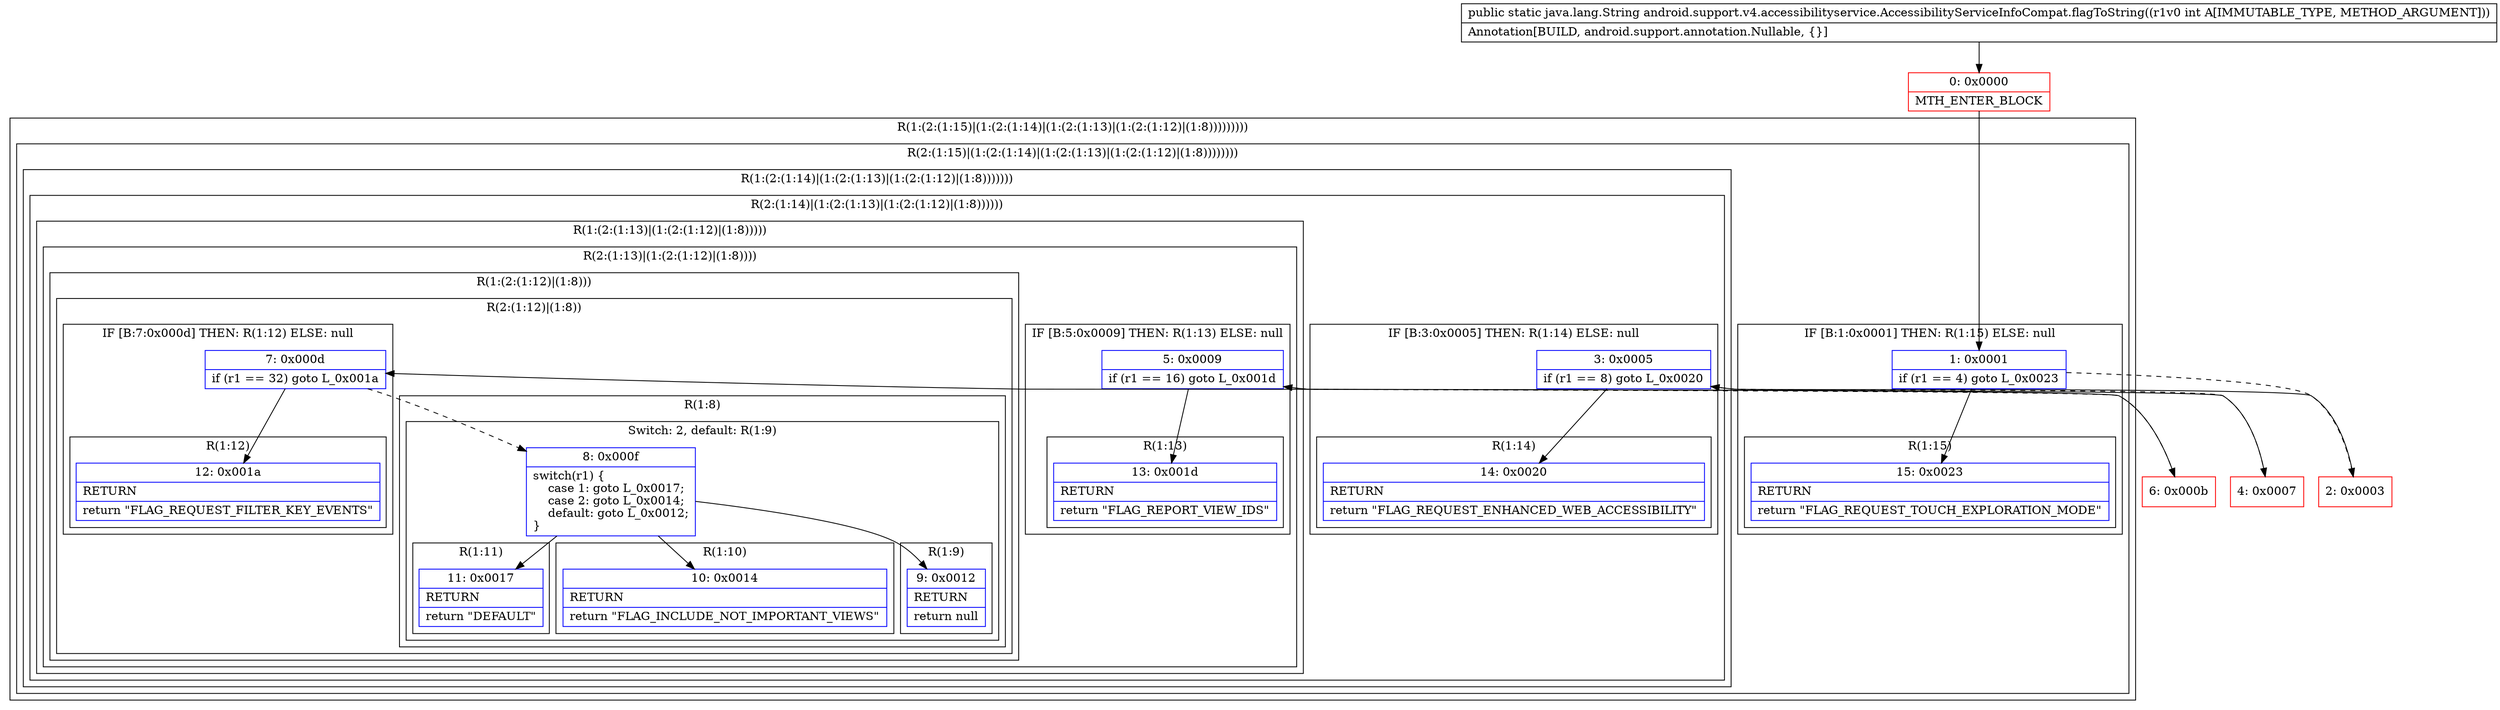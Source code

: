 digraph "CFG forandroid.support.v4.accessibilityservice.AccessibilityServiceInfoCompat.flagToString(I)Ljava\/lang\/String;" {
subgraph cluster_Region_2092569361 {
label = "R(1:(2:(1:15)|(1:(2:(1:14)|(1:(2:(1:13)|(1:(2:(1:12)|(1:8)))))))))";
node [shape=record,color=blue];
subgraph cluster_Region_360299809 {
label = "R(2:(1:15)|(1:(2:(1:14)|(1:(2:(1:13)|(1:(2:(1:12)|(1:8))))))))";
node [shape=record,color=blue];
subgraph cluster_IfRegion_221898782 {
label = "IF [B:1:0x0001] THEN: R(1:15) ELSE: null";
node [shape=record,color=blue];
Node_1 [shape=record,label="{1\:\ 0x0001|if (r1 == 4) goto L_0x0023\l}"];
subgraph cluster_Region_24735845 {
label = "R(1:15)";
node [shape=record,color=blue];
Node_15 [shape=record,label="{15\:\ 0x0023|RETURN\l|return \"FLAG_REQUEST_TOUCH_EXPLORATION_MODE\"\l}"];
}
}
subgraph cluster_Region_762829248 {
label = "R(1:(2:(1:14)|(1:(2:(1:13)|(1:(2:(1:12)|(1:8)))))))";
node [shape=record,color=blue];
subgraph cluster_Region_1975511546 {
label = "R(2:(1:14)|(1:(2:(1:13)|(1:(2:(1:12)|(1:8))))))";
node [shape=record,color=blue];
subgraph cluster_IfRegion_931436107 {
label = "IF [B:3:0x0005] THEN: R(1:14) ELSE: null";
node [shape=record,color=blue];
Node_3 [shape=record,label="{3\:\ 0x0005|if (r1 == 8) goto L_0x0020\l}"];
subgraph cluster_Region_2100568710 {
label = "R(1:14)";
node [shape=record,color=blue];
Node_14 [shape=record,label="{14\:\ 0x0020|RETURN\l|return \"FLAG_REQUEST_ENHANCED_WEB_ACCESSIBILITY\"\l}"];
}
}
subgraph cluster_Region_1855872313 {
label = "R(1:(2:(1:13)|(1:(2:(1:12)|(1:8)))))";
node [shape=record,color=blue];
subgraph cluster_Region_1684310313 {
label = "R(2:(1:13)|(1:(2:(1:12)|(1:8))))";
node [shape=record,color=blue];
subgraph cluster_IfRegion_2009165088 {
label = "IF [B:5:0x0009] THEN: R(1:13) ELSE: null";
node [shape=record,color=blue];
Node_5 [shape=record,label="{5\:\ 0x0009|if (r1 == 16) goto L_0x001d\l}"];
subgraph cluster_Region_733827404 {
label = "R(1:13)";
node [shape=record,color=blue];
Node_13 [shape=record,label="{13\:\ 0x001d|RETURN\l|return \"FLAG_REPORT_VIEW_IDS\"\l}"];
}
}
subgraph cluster_Region_936818327 {
label = "R(1:(2:(1:12)|(1:8)))";
node [shape=record,color=blue];
subgraph cluster_Region_2000379013 {
label = "R(2:(1:12)|(1:8))";
node [shape=record,color=blue];
subgraph cluster_IfRegion_200247087 {
label = "IF [B:7:0x000d] THEN: R(1:12) ELSE: null";
node [shape=record,color=blue];
Node_7 [shape=record,label="{7\:\ 0x000d|if (r1 == 32) goto L_0x001a\l}"];
subgraph cluster_Region_1243189295 {
label = "R(1:12)";
node [shape=record,color=blue];
Node_12 [shape=record,label="{12\:\ 0x001a|RETURN\l|return \"FLAG_REQUEST_FILTER_KEY_EVENTS\"\l}"];
}
}
subgraph cluster_Region_1224340981 {
label = "R(1:8)";
node [shape=record,color=blue];
subgraph cluster_SwitchRegion_1695237915 {
label = "Switch: 2, default: R(1:9)";
node [shape=record,color=blue];
Node_8 [shape=record,label="{8\:\ 0x000f|switch(r1) \{\l    case 1: goto L_0x0017;\l    case 2: goto L_0x0014;\l    default: goto L_0x0012;\l\}\l}"];
subgraph cluster_Region_304771690 {
label = "R(1:11)";
node [shape=record,color=blue];
Node_11 [shape=record,label="{11\:\ 0x0017|RETURN\l|return \"DEFAULT\"\l}"];
}
subgraph cluster_Region_338952424 {
label = "R(1:10)";
node [shape=record,color=blue];
Node_10 [shape=record,label="{10\:\ 0x0014|RETURN\l|return \"FLAG_INCLUDE_NOT_IMPORTANT_VIEWS\"\l}"];
}
subgraph cluster_Region_325392838 {
label = "R(1:9)";
node [shape=record,color=blue];
Node_9 [shape=record,label="{9\:\ 0x0012|RETURN\l|return null\l}"];
}
}
}
}
}
}
}
}
}
}
}
Node_0 [shape=record,color=red,label="{0\:\ 0x0000|MTH_ENTER_BLOCK\l}"];
Node_2 [shape=record,color=red,label="{2\:\ 0x0003}"];
Node_4 [shape=record,color=red,label="{4\:\ 0x0007}"];
Node_6 [shape=record,color=red,label="{6\:\ 0x000b}"];
MethodNode[shape=record,label="{public static java.lang.String android.support.v4.accessibilityservice.AccessibilityServiceInfoCompat.flagToString((r1v0 int A[IMMUTABLE_TYPE, METHOD_ARGUMENT]))  | Annotation[BUILD, android.support.annotation.Nullable, \{\}]\l}"];
MethodNode -> Node_0;
Node_1 -> Node_2[style=dashed];
Node_1 -> Node_15;
Node_3 -> Node_4[style=dashed];
Node_3 -> Node_14;
Node_5 -> Node_6[style=dashed];
Node_5 -> Node_13;
Node_7 -> Node_8[style=dashed];
Node_7 -> Node_12;
Node_8 -> Node_9;
Node_8 -> Node_10;
Node_8 -> Node_11;
Node_0 -> Node_1;
Node_2 -> Node_3;
Node_4 -> Node_5;
Node_6 -> Node_7;
}

